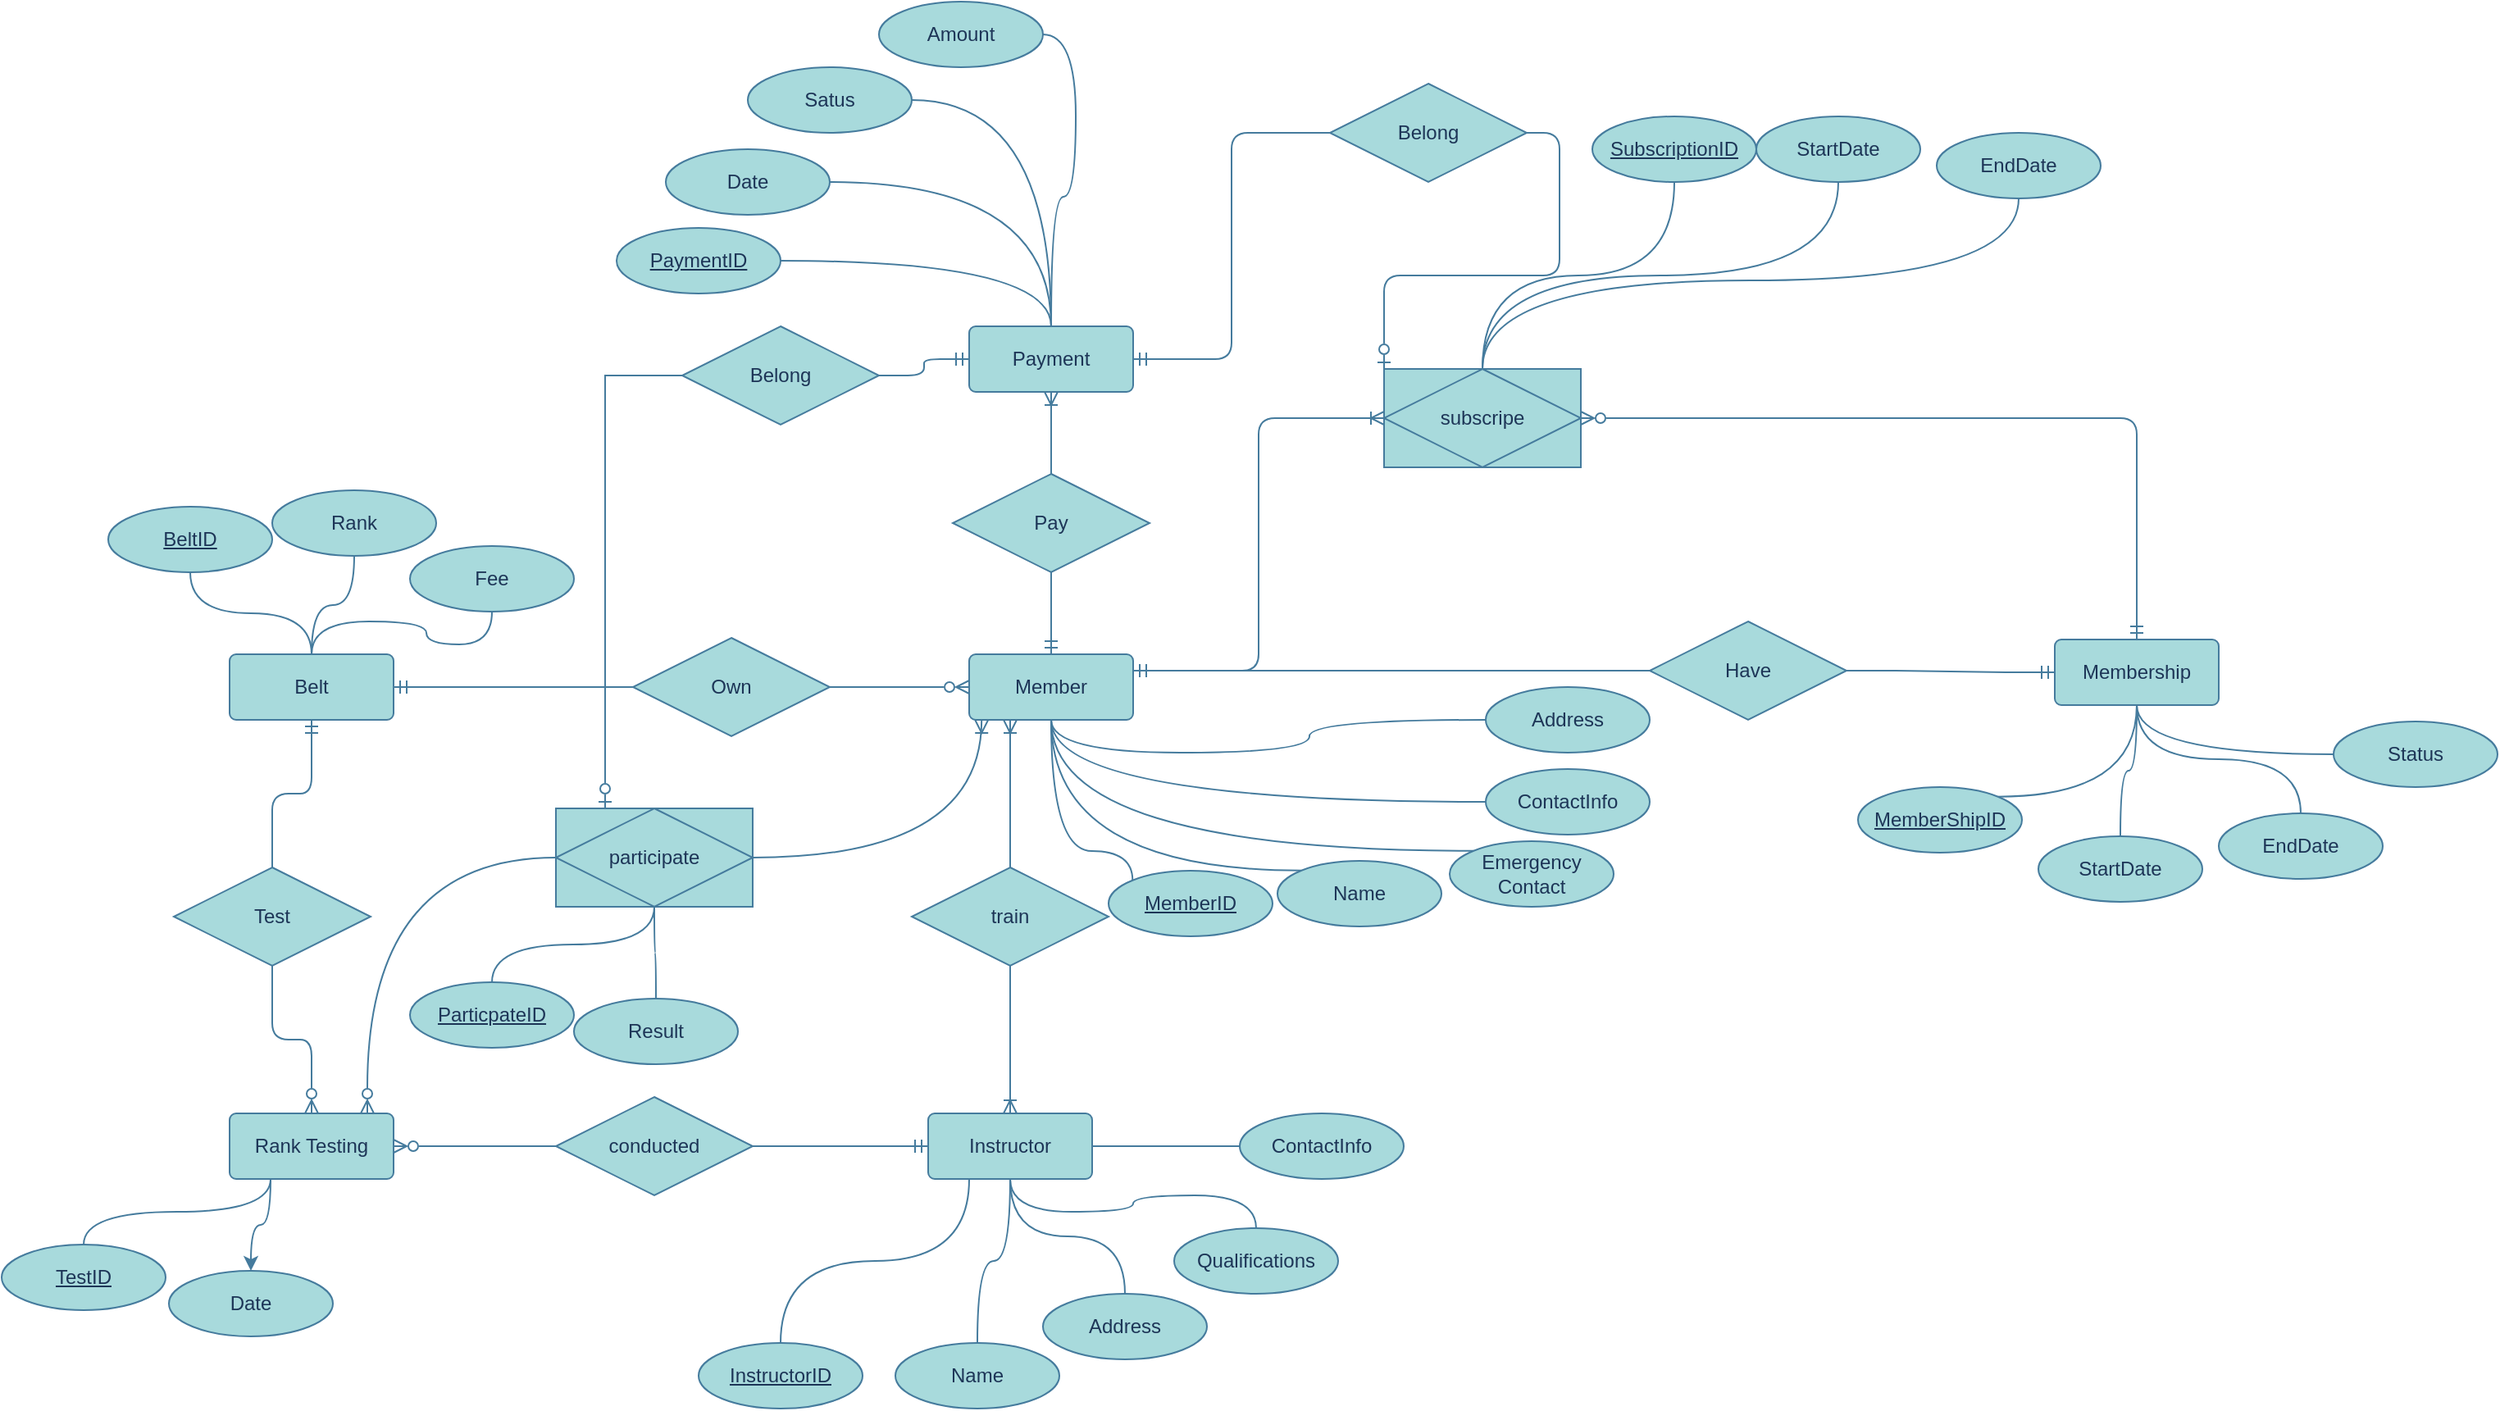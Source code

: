 <mxfile version="26.0.16">
  <diagram id="R2lEEEUBdFMjLlhIrx00" name="Page-1">
    <mxGraphModel dx="1684" dy="1971" grid="1" gridSize="10" guides="1" tooltips="1" connect="1" arrows="1" fold="1" page="1" pageScale="1" pageWidth="850" pageHeight="1100" math="0" shadow="0" extFonts="Permanent Marker^https://fonts.googleapis.com/css?family=Permanent+Marker">
      <root>
        <mxCell id="0" />
        <mxCell id="1" parent="0" />
        <mxCell id="ysc81xDm8aQt-sF4rHXD-19" value="Member" style="rounded=1;arcSize=10;whiteSpace=wrap;html=1;align=center;labelBackgroundColor=none;fillColor=#A8DADC;strokeColor=#457B9D;fontColor=#1D3557;" parent="1" vertex="1">
          <mxGeometry x="65" y="40" width="100" height="40" as="geometry" />
        </mxCell>
        <mxCell id="ysc81xDm8aQt-sF4rHXD-20" value="Instructor" style="rounded=1;arcSize=10;whiteSpace=wrap;html=1;align=center;labelBackgroundColor=none;fillColor=#A8DADC;strokeColor=#457B9D;fontColor=#1D3557;" parent="1" vertex="1">
          <mxGeometry x="40" y="320" width="100" height="40" as="geometry" />
        </mxCell>
        <mxCell id="nUIHT7rJCE-27V1YkCyQ-2" value="Membership" style="rounded=1;arcSize=10;whiteSpace=wrap;html=1;align=center;strokeColor=#457B9D;fontColor=#1D3557;fillColor=#A8DADC;labelBackgroundColor=none;" parent="1" vertex="1">
          <mxGeometry x="727" y="31" width="100" height="40" as="geometry" />
        </mxCell>
        <mxCell id="KXVJTQez2bZqWLIUOeJD-2" value="" style="edgeStyle=orthogonalEdgeStyle;rounded=0;orthogonalLoop=1;jettySize=auto;html=1;strokeColor=#457B9D;fontColor=#1D3557;fillColor=#A8DADC;endArrow=none;endFill=0;startFill=0;curved=1;" edge="1" parent="1" source="nUIHT7rJCE-27V1YkCyQ-3" target="KXVJTQez2bZqWLIUOeJD-1">
          <mxGeometry relative="1" as="geometry" />
        </mxCell>
        <mxCell id="KXVJTQez2bZqWLIUOeJD-4" value="" style="edgeStyle=orthogonalEdgeStyle;rounded=0;orthogonalLoop=1;jettySize=auto;html=1;strokeColor=#457B9D;fontColor=#1D3557;fillColor=#A8DADC;endArrow=none;endFill=0;startFill=0;curved=1;" edge="1" parent="1" source="nUIHT7rJCE-27V1YkCyQ-3" target="KXVJTQez2bZqWLIUOeJD-3">
          <mxGeometry relative="1" as="geometry" />
        </mxCell>
        <mxCell id="KXVJTQez2bZqWLIUOeJD-6" style="edgeStyle=orthogonalEdgeStyle;rounded=0;orthogonalLoop=1;jettySize=auto;html=1;exitX=0.5;exitY=0;exitDx=0;exitDy=0;entryX=0.5;entryY=1;entryDx=0;entryDy=0;strokeColor=#457B9D;fontColor=#1D3557;fillColor=#A8DADC;endArrow=none;endFill=0;startFill=0;curved=1;" edge="1" parent="1" source="nUIHT7rJCE-27V1YkCyQ-3" target="KXVJTQez2bZqWLIUOeJD-5">
          <mxGeometry relative="1" as="geometry" />
        </mxCell>
        <mxCell id="nUIHT7rJCE-27V1YkCyQ-3" value="Belt" style="rounded=1;arcSize=10;whiteSpace=wrap;html=1;align=center;strokeColor=#457B9D;fontColor=#1D3557;fillColor=#A8DADC;labelBackgroundColor=none;" parent="1" vertex="1">
          <mxGeometry x="-386" y="40" width="100" height="40" as="geometry" />
        </mxCell>
        <mxCell id="KXVJTQez2bZqWLIUOeJD-13" style="edgeStyle=orthogonalEdgeStyle;rounded=0;orthogonalLoop=1;jettySize=auto;html=1;exitX=0.25;exitY=1;exitDx=0;exitDy=0;strokeColor=#457B9D;fontColor=#1D3557;fillColor=#A8DADC;curved=1;" edge="1" parent="1" source="nUIHT7rJCE-27V1YkCyQ-4" target="KXVJTQez2bZqWLIUOeJD-12">
          <mxGeometry relative="1" as="geometry" />
        </mxCell>
        <mxCell id="nUIHT7rJCE-27V1YkCyQ-4" value="Rank Testing" style="rounded=1;arcSize=10;whiteSpace=wrap;html=1;align=center;strokeColor=#457B9D;fontColor=#1D3557;fillColor=#A8DADC;labelBackgroundColor=none;" parent="1" vertex="1">
          <mxGeometry x="-386" y="320" width="100" height="40" as="geometry" />
        </mxCell>
        <mxCell id="nUIHT7rJCE-27V1YkCyQ-5" value="Payment" style="rounded=1;arcSize=10;whiteSpace=wrap;html=1;align=center;strokeColor=#457B9D;fontColor=#1D3557;fillColor=#A8DADC;labelBackgroundColor=none;" parent="1" vertex="1">
          <mxGeometry x="65" y="-160" width="100" height="40" as="geometry" />
        </mxCell>
        <mxCell id="gwWRFYkYZBfwvR-6La1C-45" value="" style="edgeStyle=orthogonalEdgeStyle;orthogonalLoop=1;jettySize=auto;html=1;strokeColor=#457B9D;fontColor=default;fillColor=#A8DADC;endArrow=ERmandOne;endFill=0;labelBackgroundColor=none;startArrow=ERzeroToMany;startFill=0;" parent="1" source="nUIHT7rJCE-27V1YkCyQ-6" target="nUIHT7rJCE-27V1YkCyQ-2" edge="1">
          <mxGeometry relative="1" as="geometry" />
        </mxCell>
        <mxCell id="gwWRFYkYZBfwvR-6La1C-46" value="" style="edgeStyle=orthogonalEdgeStyle;orthogonalLoop=1;jettySize=auto;html=1;strokeColor=#457B9D;fontColor=default;fillColor=#A8DADC;entryX=1;entryY=0.25;entryDx=0;entryDy=0;endArrow=ERmandOne;endFill=0;labelBackgroundColor=none;startArrow=ERoneToMany;startFill=0;" parent="1" source="nUIHT7rJCE-27V1YkCyQ-6" target="ysc81xDm8aQt-sF4rHXD-19" edge="1">
          <mxGeometry relative="1" as="geometry">
            <mxPoint x="200" y="60" as="targetPoint" />
          </mxGeometry>
        </mxCell>
        <mxCell id="nUIHT7rJCE-27V1YkCyQ-6" value="subscripe" style="shape=associativeEntity;whiteSpace=wrap;html=1;align=center;strokeColor=#457B9D;fontColor=#1D3557;fillColor=#A8DADC;" parent="1" vertex="1">
          <mxGeometry x="318" y="-134" width="120" height="60" as="geometry" />
        </mxCell>
        <mxCell id="gwWRFYkYZBfwvR-6La1C-38" value="" style="edgeStyle=orthogonalEdgeStyle;orthogonalLoop=1;jettySize=auto;html=1;strokeColor=#457B9D;fontColor=default;fillColor=#A8DADC;endArrow=ERzeroToMany;endFill=0;labelBackgroundColor=none;" parent="1" source="nUIHT7rJCE-27V1YkCyQ-9" target="ysc81xDm8aQt-sF4rHXD-19" edge="1">
          <mxGeometry relative="1" as="geometry" />
        </mxCell>
        <mxCell id="gwWRFYkYZBfwvR-6La1C-40" value="" style="edgeStyle=orthogonalEdgeStyle;orthogonalLoop=1;jettySize=auto;html=1;strokeColor=#457B9D;fontColor=default;fillColor=#A8DADC;endArrow=ERmandOne;endFill=0;labelBackgroundColor=none;" parent="1" source="nUIHT7rJCE-27V1YkCyQ-9" target="nUIHT7rJCE-27V1YkCyQ-3" edge="1">
          <mxGeometry relative="1" as="geometry" />
        </mxCell>
        <mxCell id="nUIHT7rJCE-27V1YkCyQ-9" value="Own" style="shape=rhombus;perimeter=rhombusPerimeter;whiteSpace=wrap;html=1;align=center;strokeColor=#457B9D;fontColor=#1D3557;fillColor=#A8DADC;labelBackgroundColor=none;" parent="1" vertex="1">
          <mxGeometry x="-140" y="30" width="120" height="60" as="geometry" />
        </mxCell>
        <mxCell id="gwWRFYkYZBfwvR-6La1C-30" value="" style="edgeStyle=orthogonalEdgeStyle;orthogonalLoop=1;jettySize=auto;html=1;strokeColor=#457B9D;fontColor=default;fillColor=#A8DADC;entryX=0.25;entryY=1;entryDx=0;entryDy=0;endArrow=ERoneToMany;endFill=0;labelBackgroundColor=none;" parent="1" source="nUIHT7rJCE-27V1YkCyQ-12" target="ysc81xDm8aQt-sF4rHXD-19" edge="1">
          <mxGeometry relative="1" as="geometry">
            <mxPoint x="68" y="80" as="targetPoint" />
          </mxGeometry>
        </mxCell>
        <mxCell id="gwWRFYkYZBfwvR-6La1C-31" value="" style="edgeStyle=orthogonalEdgeStyle;orthogonalLoop=1;jettySize=auto;html=1;strokeColor=#457B9D;fontColor=default;fillColor=#A8DADC;endArrow=ERoneToMany;endFill=0;labelBackgroundColor=none;" parent="1" source="nUIHT7rJCE-27V1YkCyQ-12" target="ysc81xDm8aQt-sF4rHXD-20" edge="1">
          <mxGeometry relative="1" as="geometry" />
        </mxCell>
        <mxCell id="nUIHT7rJCE-27V1YkCyQ-12" value="train" style="shape=rhombus;perimeter=rhombusPerimeter;whiteSpace=wrap;html=1;align=center;strokeColor=#457B9D;fontColor=#1D3557;fillColor=#A8DADC;rotation=0;labelBackgroundColor=none;" parent="1" vertex="1">
          <mxGeometry x="30" y="170" width="120" height="60" as="geometry" />
        </mxCell>
        <mxCell id="gwWRFYkYZBfwvR-6La1C-42" style="edgeStyle=orthogonalEdgeStyle;orthogonalLoop=1;jettySize=auto;html=1;exitX=0;exitY=0.5;exitDx=0;exitDy=0;entryX=0.84;entryY=0;entryDx=0;entryDy=0;strokeColor=#457B9D;fontColor=default;fillColor=#A8DADC;rounded=0;curved=1;entryPerimeter=0;endArrow=ERzeroToMany;endFill=0;labelBackgroundColor=none;" parent="1" source="nUIHT7rJCE-27V1YkCyQ-15" target="nUIHT7rJCE-27V1YkCyQ-4" edge="1">
          <mxGeometry relative="1" as="geometry" />
        </mxCell>
        <mxCell id="gwWRFYkYZBfwvR-6La1C-60" style="edgeStyle=orthogonalEdgeStyle;orthogonalLoop=1;jettySize=auto;html=1;exitX=1;exitY=0.5;exitDx=0;exitDy=0;strokeColor=#457B9D;fontColor=default;fillColor=#A8DADC;rounded=0;curved=1;entryX=0.076;entryY=1;entryDx=0;entryDy=0;entryPerimeter=0;endArrow=ERoneToMany;endFill=0;labelBackgroundColor=none;" parent="1" source="nUIHT7rJCE-27V1YkCyQ-15" target="ysc81xDm8aQt-sF4rHXD-19" edge="1">
          <mxGeometry relative="1" as="geometry">
            <mxPoint x="50" y="80" as="targetPoint" />
          </mxGeometry>
        </mxCell>
        <mxCell id="KXVJTQez2bZqWLIUOeJD-15" value="" style="edgeStyle=orthogonalEdgeStyle;rounded=0;orthogonalLoop=1;jettySize=auto;html=1;strokeColor=#457B9D;fontColor=#1D3557;fillColor=#A8DADC;curved=1;endArrow=none;startFill=0;" edge="1" parent="1" source="nUIHT7rJCE-27V1YkCyQ-15" target="KXVJTQez2bZqWLIUOeJD-14">
          <mxGeometry relative="1" as="geometry" />
        </mxCell>
        <mxCell id="KXVJTQez2bZqWLIUOeJD-17" style="edgeStyle=orthogonalEdgeStyle;rounded=0;orthogonalLoop=1;jettySize=auto;html=1;exitX=0.5;exitY=1;exitDx=0;exitDy=0;entryX=0.5;entryY=0;entryDx=0;entryDy=0;strokeColor=#457B9D;fontColor=#1D3557;fillColor=#A8DADC;curved=1;endArrow=none;startFill=0;" edge="1" parent="1" source="nUIHT7rJCE-27V1YkCyQ-15" target="KXVJTQez2bZqWLIUOeJD-16">
          <mxGeometry relative="1" as="geometry" />
        </mxCell>
        <mxCell id="nUIHT7rJCE-27V1YkCyQ-15" value="participate" style="shape=associativeEntity;whiteSpace=wrap;html=1;align=center;strokeColor=#457B9D;fontColor=#1D3557;fillColor=#A8DADC;" parent="1" vertex="1">
          <mxGeometry x="-187" y="134" width="120" height="60" as="geometry" />
        </mxCell>
        <mxCell id="gwWRFYkYZBfwvR-6La1C-36" value="" style="edgeStyle=orthogonalEdgeStyle;orthogonalLoop=1;jettySize=auto;html=1;strokeColor=#457B9D;fontColor=default;fillColor=#A8DADC;endArrow=ERmandOne;endFill=0;labelBackgroundColor=none;" parent="1" source="nUIHT7rJCE-27V1YkCyQ-20" target="ysc81xDm8aQt-sF4rHXD-20" edge="1">
          <mxGeometry relative="1" as="geometry" />
        </mxCell>
        <mxCell id="gwWRFYkYZBfwvR-6La1C-37" value="" style="edgeStyle=orthogonalEdgeStyle;orthogonalLoop=1;jettySize=auto;html=1;strokeColor=#457B9D;fontColor=default;fillColor=#A8DADC;endArrow=ERzeroToMany;endFill=0;labelBackgroundColor=none;" parent="1" source="nUIHT7rJCE-27V1YkCyQ-20" target="nUIHT7rJCE-27V1YkCyQ-4" edge="1">
          <mxGeometry relative="1" as="geometry" />
        </mxCell>
        <mxCell id="nUIHT7rJCE-27V1YkCyQ-20" value="conducted" style="shape=rhombus;perimeter=rhombusPerimeter;whiteSpace=wrap;html=1;align=center;strokeColor=#457B9D;fontColor=#1D3557;fillColor=#A8DADC;labelBackgroundColor=none;" parent="1" vertex="1">
          <mxGeometry x="-187" y="310" width="120" height="60" as="geometry" />
        </mxCell>
        <mxCell id="gwWRFYkYZBfwvR-6La1C-43" value="" style="edgeStyle=orthogonalEdgeStyle;orthogonalLoop=1;jettySize=auto;html=1;strokeColor=#457B9D;fontColor=default;fillColor=#A8DADC;endArrow=ERzeroToMany;endFill=0;labelBackgroundColor=none;" parent="1" source="nUIHT7rJCE-27V1YkCyQ-23" target="nUIHT7rJCE-27V1YkCyQ-4" edge="1">
          <mxGeometry relative="1" as="geometry" />
        </mxCell>
        <mxCell id="gwWRFYkYZBfwvR-6La1C-44" value="" style="edgeStyle=orthogonalEdgeStyle;orthogonalLoop=1;jettySize=auto;html=1;strokeColor=#457B9D;fontColor=default;fillColor=#A8DADC;endArrow=ERmandOne;endFill=0;labelBackgroundColor=none;" parent="1" source="nUIHT7rJCE-27V1YkCyQ-23" target="nUIHT7rJCE-27V1YkCyQ-3" edge="1">
          <mxGeometry relative="1" as="geometry" />
        </mxCell>
        <mxCell id="nUIHT7rJCE-27V1YkCyQ-23" value="Test" style="shape=rhombus;perimeter=rhombusPerimeter;whiteSpace=wrap;html=1;align=center;strokeColor=#457B9D;fontColor=#1D3557;fillColor=#A8DADC;labelBackgroundColor=none;" parent="1" vertex="1">
          <mxGeometry x="-420" y="170" width="120" height="60" as="geometry" />
        </mxCell>
        <mxCell id="gwWRFYkYZBfwvR-6La1C-48" value="" style="edgeStyle=orthogonalEdgeStyle;orthogonalLoop=1;jettySize=auto;html=1;strokeColor=#457B9D;fontColor=default;fillColor=#A8DADC;endArrow=ERoneToMany;endFill=0;labelBackgroundColor=none;" parent="1" source="gwWRFYkYZBfwvR-6La1C-47" target="nUIHT7rJCE-27V1YkCyQ-5" edge="1">
          <mxGeometry relative="1" as="geometry" />
        </mxCell>
        <mxCell id="gwWRFYkYZBfwvR-6La1C-49" value="" style="edgeStyle=orthogonalEdgeStyle;orthogonalLoop=1;jettySize=auto;html=1;strokeColor=#457B9D;fontColor=default;fillColor=#A8DADC;endArrow=ERmandOne;endFill=0;labelBackgroundColor=none;" parent="1" source="gwWRFYkYZBfwvR-6La1C-47" target="ysc81xDm8aQt-sF4rHXD-19" edge="1">
          <mxGeometry relative="1" as="geometry" />
        </mxCell>
        <mxCell id="gwWRFYkYZBfwvR-6La1C-47" value="Pay" style="shape=rhombus;perimeter=rhombusPerimeter;whiteSpace=wrap;html=1;align=center;strokeColor=#457B9D;fontColor=#1D3557;fillColor=#A8DADC;labelBackgroundColor=none;" parent="1" vertex="1">
          <mxGeometry x="55" y="-70" width="120" height="60" as="geometry" />
        </mxCell>
        <mxCell id="gwWRFYkYZBfwvR-6La1C-57" style="edgeStyle=orthogonalEdgeStyle;orthogonalLoop=1;jettySize=auto;html=1;exitX=1;exitY=0.5;exitDx=0;exitDy=0;entryX=0;entryY=0.5;entryDx=0;entryDy=0;strokeColor=#457B9D;fontColor=default;fillColor=#A8DADC;endArrow=ERmandOne;endFill=0;labelBackgroundColor=none;" parent="1" source="gwWRFYkYZBfwvR-6La1C-50" target="nUIHT7rJCE-27V1YkCyQ-5" edge="1">
          <mxGeometry relative="1" as="geometry" />
        </mxCell>
        <mxCell id="KXVJTQez2bZqWLIUOeJD-9" style="edgeStyle=orthogonalEdgeStyle;rounded=0;orthogonalLoop=1;jettySize=auto;html=1;exitX=0;exitY=0.5;exitDx=0;exitDy=0;entryX=0.25;entryY=0;entryDx=0;entryDy=0;strokeColor=#457B9D;fontColor=#1D3557;fillColor=#A8DADC;endArrow=ERzeroToOne;endFill=0;" edge="1" parent="1" source="gwWRFYkYZBfwvR-6La1C-50" target="nUIHT7rJCE-27V1YkCyQ-15">
          <mxGeometry relative="1" as="geometry" />
        </mxCell>
        <mxCell id="gwWRFYkYZBfwvR-6La1C-50" value="Belong" style="shape=rhombus;perimeter=rhombusPerimeter;whiteSpace=wrap;html=1;align=center;strokeColor=#457B9D;fontColor=#1D3557;fillColor=#A8DADC;labelBackgroundColor=none;" parent="1" vertex="1">
          <mxGeometry x="-110" y="-160" width="120" height="60" as="geometry" />
        </mxCell>
        <mxCell id="gwWRFYkYZBfwvR-6La1C-58" style="edgeStyle=orthogonalEdgeStyle;orthogonalLoop=1;jettySize=auto;html=1;exitX=0;exitY=0.5;exitDx=0;exitDy=0;entryX=1;entryY=0.5;entryDx=0;entryDy=0;strokeColor=#457B9D;fontColor=default;fillColor=#A8DADC;endArrow=ERmandOne;endFill=0;labelBackgroundColor=none;" parent="1" source="gwWRFYkYZBfwvR-6La1C-51" target="nUIHT7rJCE-27V1YkCyQ-5" edge="1">
          <mxGeometry relative="1" as="geometry" />
        </mxCell>
        <mxCell id="gwWRFYkYZBfwvR-6La1C-59" style="edgeStyle=orthogonalEdgeStyle;orthogonalLoop=1;jettySize=auto;html=1;exitX=1;exitY=0.5;exitDx=0;exitDy=0;strokeColor=#457B9D;fontColor=default;fillColor=#A8DADC;endArrow=ERzeroToOne;endFill=0;labelBackgroundColor=none;entryX=0;entryY=0;entryDx=0;entryDy=0;" parent="1" source="gwWRFYkYZBfwvR-6La1C-51" target="nUIHT7rJCE-27V1YkCyQ-6" edge="1">
          <mxGeometry relative="1" as="geometry">
            <mxPoint x="355" y="-158" as="targetPoint" />
          </mxGeometry>
        </mxCell>
        <mxCell id="gwWRFYkYZBfwvR-6La1C-51" value="Belong" style="shape=rhombus;perimeter=rhombusPerimeter;whiteSpace=wrap;html=1;align=center;strokeColor=#457B9D;fontColor=#1D3557;fillColor=#A8DADC;labelBackgroundColor=none;" parent="1" vertex="1">
          <mxGeometry x="285" y="-308" width="120" height="60" as="geometry" />
        </mxCell>
        <mxCell id="gwWRFYkYZBfwvR-6La1C-84" style="edgeStyle=orthogonalEdgeStyle;orthogonalLoop=1;jettySize=auto;html=1;exitX=0;exitY=0;exitDx=0;exitDy=0;entryX=0.5;entryY=1;entryDx=0;entryDy=0;strokeColor=#457B9D;fontColor=default;fillColor=#A8DADC;rounded=0;curved=1;endArrow=none;startFill=0;labelBackgroundColor=none;" parent="1" source="gwWRFYkYZBfwvR-6La1C-62" target="ysc81xDm8aQt-sF4rHXD-19" edge="1">
          <mxGeometry relative="1" as="geometry">
            <Array as="points">
              <mxPoint x="165" y="160" />
              <mxPoint x="115" y="160" />
            </Array>
          </mxGeometry>
        </mxCell>
        <mxCell id="gwWRFYkYZBfwvR-6La1C-62" value="MemberID" style="ellipse;whiteSpace=wrap;html=1;align=center;fontStyle=4;strokeColor=#457B9D;fontColor=#1D3557;fillColor=#A8DADC;labelBackgroundColor=none;" parent="1" vertex="1">
          <mxGeometry x="150" y="172" width="100" height="40" as="geometry" />
        </mxCell>
        <mxCell id="gwWRFYkYZBfwvR-6La1C-86" style="edgeStyle=orthogonalEdgeStyle;orthogonalLoop=1;jettySize=auto;html=1;exitX=0;exitY=0;exitDx=0;exitDy=0;entryX=0.5;entryY=1;entryDx=0;entryDy=0;strokeColor=#457B9D;fontColor=default;fillColor=#A8DADC;rounded=0;curved=1;endArrow=none;startFill=0;labelBackgroundColor=none;" parent="1" source="gwWRFYkYZBfwvR-6La1C-63" target="ysc81xDm8aQt-sF4rHXD-19" edge="1">
          <mxGeometry relative="1" as="geometry" />
        </mxCell>
        <mxCell id="gwWRFYkYZBfwvR-6La1C-63" value="Name" style="ellipse;whiteSpace=wrap;html=1;align=center;strokeColor=#457B9D;fontColor=#1D3557;fillColor=#A8DADC;labelBackgroundColor=none;" parent="1" vertex="1">
          <mxGeometry x="253" y="166" width="100" height="40" as="geometry" />
        </mxCell>
        <mxCell id="gwWRFYkYZBfwvR-6La1C-90" style="edgeStyle=orthogonalEdgeStyle;orthogonalLoop=1;jettySize=auto;html=1;exitX=0;exitY=0.5;exitDx=0;exitDy=0;entryX=0.5;entryY=1;entryDx=0;entryDy=0;strokeColor=#457B9D;fontColor=default;fillColor=#A8DADC;rounded=0;curved=1;endArrow=none;startFill=0;labelBackgroundColor=none;" parent="1" source="gwWRFYkYZBfwvR-6La1C-64" target="ysc81xDm8aQt-sF4rHXD-19" edge="1">
          <mxGeometry relative="1" as="geometry" />
        </mxCell>
        <mxCell id="gwWRFYkYZBfwvR-6La1C-64" value="Address" style="ellipse;whiteSpace=wrap;html=1;align=center;strokeColor=#457B9D;fontColor=#1D3557;fillColor=#A8DADC;labelBackgroundColor=none;" parent="1" vertex="1">
          <mxGeometry x="380" y="60" width="100" height="40" as="geometry" />
        </mxCell>
        <mxCell id="gwWRFYkYZBfwvR-6La1C-89" style="edgeStyle=orthogonalEdgeStyle;orthogonalLoop=1;jettySize=auto;html=1;exitX=0;exitY=0.5;exitDx=0;exitDy=0;entryX=0.5;entryY=1;entryDx=0;entryDy=0;strokeColor=#457B9D;fontColor=default;fillColor=#A8DADC;rounded=0;curved=1;endArrow=none;startFill=0;labelBackgroundColor=none;" parent="1" source="gwWRFYkYZBfwvR-6La1C-65" target="ysc81xDm8aQt-sF4rHXD-19" edge="1">
          <mxGeometry relative="1" as="geometry" />
        </mxCell>
        <mxCell id="gwWRFYkYZBfwvR-6La1C-65" value="ContactInfo" style="ellipse;whiteSpace=wrap;html=1;align=center;strokeColor=#457B9D;fontColor=#1D3557;fillColor=#A8DADC;labelBackgroundColor=none;" parent="1" vertex="1">
          <mxGeometry x="380" y="110" width="100" height="40" as="geometry" />
        </mxCell>
        <mxCell id="gwWRFYkYZBfwvR-6La1C-87" style="edgeStyle=orthogonalEdgeStyle;orthogonalLoop=1;jettySize=auto;html=1;exitX=0;exitY=0;exitDx=0;exitDy=0;entryX=0.5;entryY=1;entryDx=0;entryDy=0;strokeColor=#457B9D;fontColor=default;fillColor=#A8DADC;rounded=0;curved=1;endArrow=none;startFill=0;labelBackgroundColor=none;" parent="1" source="gwWRFYkYZBfwvR-6La1C-66" target="ysc81xDm8aQt-sF4rHXD-19" edge="1">
          <mxGeometry relative="1" as="geometry" />
        </mxCell>
        <mxCell id="gwWRFYkYZBfwvR-6La1C-66" value="Emergency &lt;br/&gt;Contact" style="ellipse;whiteSpace=wrap;html=1;align=center;strokeColor=#457B9D;fontColor=#1D3557;fillColor=#A8DADC;labelBackgroundColor=none;" parent="1" vertex="1">
          <mxGeometry x="358" y="154" width="100" height="40" as="geometry" />
        </mxCell>
        <mxCell id="gwWRFYkYZBfwvR-6La1C-74" style="edgeStyle=orthogonalEdgeStyle;orthogonalLoop=1;jettySize=auto;html=1;exitX=0.5;exitY=0;exitDx=0;exitDy=0;entryX=0.25;entryY=1;entryDx=0;entryDy=0;strokeColor=#457B9D;fontColor=default;fillColor=#A8DADC;endArrow=none;startFill=0;rounded=0;curved=1;labelBackgroundColor=none;" parent="1" source="gwWRFYkYZBfwvR-6La1C-73" target="ysc81xDm8aQt-sF4rHXD-20" edge="1">
          <mxGeometry relative="1" as="geometry" />
        </mxCell>
        <mxCell id="gwWRFYkYZBfwvR-6La1C-73" value="InstructorID" style="ellipse;whiteSpace=wrap;html=1;align=center;fontStyle=4;strokeColor=#457B9D;fontColor=#1D3557;fillColor=#A8DADC;labelBackgroundColor=none;" parent="1" vertex="1">
          <mxGeometry x="-100" y="460" width="100" height="40" as="geometry" />
        </mxCell>
        <mxCell id="gwWRFYkYZBfwvR-6La1C-82" style="edgeStyle=orthogonalEdgeStyle;orthogonalLoop=1;jettySize=auto;html=1;exitX=0.5;exitY=0;exitDx=0;exitDy=0;entryX=0.5;entryY=1;entryDx=0;entryDy=0;strokeColor=#457B9D;fontColor=default;fillColor=#A8DADC;endArrow=none;startFill=0;rounded=0;curved=1;labelBackgroundColor=none;" parent="1" source="gwWRFYkYZBfwvR-6La1C-75" target="ysc81xDm8aQt-sF4rHXD-20" edge="1">
          <mxGeometry relative="1" as="geometry" />
        </mxCell>
        <mxCell id="gwWRFYkYZBfwvR-6La1C-75" value="Qualifications" style="ellipse;whiteSpace=wrap;html=1;align=center;strokeColor=#457B9D;fontColor=#1D3557;fillColor=#A8DADC;labelBackgroundColor=none;" parent="1" vertex="1">
          <mxGeometry x="190" y="390" width="100" height="40" as="geometry" />
        </mxCell>
        <mxCell id="gwWRFYkYZBfwvR-6La1C-83" value="" style="edgeStyle=orthogonalEdgeStyle;orthogonalLoop=1;jettySize=auto;html=1;strokeColor=#457B9D;fontColor=default;fillColor=#A8DADC;endArrow=none;startFill=0;rounded=0;curved=1;labelBackgroundColor=none;" parent="1" source="gwWRFYkYZBfwvR-6La1C-76" target="ysc81xDm8aQt-sF4rHXD-20" edge="1">
          <mxGeometry relative="1" as="geometry" />
        </mxCell>
        <mxCell id="gwWRFYkYZBfwvR-6La1C-76" value="ContactInfo" style="ellipse;whiteSpace=wrap;html=1;align=center;strokeColor=#457B9D;fontColor=#1D3557;fillColor=#A8DADC;labelBackgroundColor=none;" parent="1" vertex="1">
          <mxGeometry x="230" y="320" width="100" height="40" as="geometry" />
        </mxCell>
        <mxCell id="gwWRFYkYZBfwvR-6La1C-81" value="" style="edgeStyle=orthogonalEdgeStyle;orthogonalLoop=1;jettySize=auto;html=1;strokeColor=#457B9D;fontColor=default;fillColor=#A8DADC;endArrow=none;startFill=0;rounded=0;curved=1;labelBackgroundColor=none;" parent="1" source="gwWRFYkYZBfwvR-6La1C-77" target="ysc81xDm8aQt-sF4rHXD-20" edge="1">
          <mxGeometry relative="1" as="geometry" />
        </mxCell>
        <mxCell id="gwWRFYkYZBfwvR-6La1C-77" value="Address" style="ellipse;whiteSpace=wrap;html=1;align=center;strokeColor=#457B9D;fontColor=#1D3557;fillColor=#A8DADC;labelBackgroundColor=none;" parent="1" vertex="1">
          <mxGeometry x="110" y="430" width="100" height="40" as="geometry" />
        </mxCell>
        <mxCell id="gwWRFYkYZBfwvR-6La1C-79" value="" style="edgeStyle=orthogonalEdgeStyle;orthogonalLoop=1;jettySize=auto;html=1;strokeColor=#457B9D;fontColor=default;fillColor=#A8DADC;endArrow=none;startFill=0;rounded=0;curved=1;labelBackgroundColor=none;" parent="1" source="gwWRFYkYZBfwvR-6La1C-78" target="ysc81xDm8aQt-sF4rHXD-20" edge="1">
          <mxGeometry relative="1" as="geometry" />
        </mxCell>
        <mxCell id="gwWRFYkYZBfwvR-6La1C-78" value="Name" style="ellipse;whiteSpace=wrap;html=1;align=center;strokeColor=#457B9D;fontColor=#1D3557;fillColor=#A8DADC;labelBackgroundColor=none;" parent="1" vertex="1">
          <mxGeometry x="20" y="460" width="100" height="40" as="geometry" />
        </mxCell>
        <mxCell id="KXVJTQez2bZqWLIUOeJD-1" value="BeltID" style="ellipse;whiteSpace=wrap;html=1;align=center;fontStyle=4;labelBackgroundColor=none;fillColor=#A8DADC;strokeColor=#457B9D;fontColor=#1D3557;" vertex="1" parent="1">
          <mxGeometry x="-460" y="-50" width="100" height="40" as="geometry" />
        </mxCell>
        <mxCell id="KXVJTQez2bZqWLIUOeJD-3" value="Rank" style="ellipse;whiteSpace=wrap;html=1;align=center;strokeColor=#457B9D;fontColor=#1D3557;fillColor=#A8DADC;" vertex="1" parent="1">
          <mxGeometry x="-360" y="-60" width="100" height="40" as="geometry" />
        </mxCell>
        <mxCell id="KXVJTQez2bZqWLIUOeJD-5" value="Fee" style="ellipse;whiteSpace=wrap;html=1;align=center;strokeColor=#457B9D;fontColor=#1D3557;fillColor=#A8DADC;" vertex="1" parent="1">
          <mxGeometry x="-276" y="-26" width="100" height="40" as="geometry" />
        </mxCell>
        <mxCell id="KXVJTQez2bZqWLIUOeJD-10" value="" style="edgeStyle=orthogonalEdgeStyle;rounded=0;orthogonalLoop=1;jettySize=auto;html=1;strokeColor=#457B9D;fontColor=#1D3557;fillColor=#A8DADC;endArrow=none;endFill=0;startFill=0;curved=1;exitX=0.25;exitY=1;exitDx=0;exitDy=0;" edge="1" parent="1" target="KXVJTQez2bZqWLIUOeJD-11" source="nUIHT7rJCE-27V1YkCyQ-4">
          <mxGeometry relative="1" as="geometry">
            <mxPoint x="-360.06" y="385.35" as="sourcePoint" />
          </mxGeometry>
        </mxCell>
        <mxCell id="KXVJTQez2bZqWLIUOeJD-11" value="TestID" style="ellipse;whiteSpace=wrap;html=1;align=center;fontStyle=4;labelBackgroundColor=none;fillColor=#A8DADC;strokeColor=#457B9D;fontColor=#1D3557;" vertex="1" parent="1">
          <mxGeometry x="-525" y="400.0" width="100" height="40" as="geometry" />
        </mxCell>
        <mxCell id="KXVJTQez2bZqWLIUOeJD-12" value="Date" style="ellipse;whiteSpace=wrap;html=1;align=center;strokeColor=#457B9D;fontColor=#1D3557;fillColor=#A8DADC;" vertex="1" parent="1">
          <mxGeometry x="-423" y="416" width="100" height="40" as="geometry" />
        </mxCell>
        <mxCell id="KXVJTQez2bZqWLIUOeJD-14" value="Result" style="ellipse;whiteSpace=wrap;html=1;align=center;strokeColor=#457B9D;fontColor=#1D3557;fillColor=#A8DADC;" vertex="1" parent="1">
          <mxGeometry x="-176" y="250" width="100" height="40" as="geometry" />
        </mxCell>
        <mxCell id="KXVJTQez2bZqWLIUOeJD-16" value="ParticpateID" style="ellipse;whiteSpace=wrap;html=1;align=center;fontStyle=4;labelBackgroundColor=none;fillColor=#A8DADC;strokeColor=#457B9D;fontColor=#1D3557;" vertex="1" parent="1">
          <mxGeometry x="-276" y="240" width="100" height="40" as="geometry" />
        </mxCell>
        <mxCell id="KXVJTQez2bZqWLIUOeJD-19" style="edgeStyle=orthogonalEdgeStyle;rounded=0;orthogonalLoop=1;jettySize=auto;html=1;exitX=0.5;exitY=1;exitDx=0;exitDy=0;entryX=0.5;entryY=0;entryDx=0;entryDy=0;strokeColor=#457B9D;fontColor=#1D3557;fillColor=#A8DADC;curved=1;endArrow=none;startFill=0;" edge="1" parent="1" source="KXVJTQez2bZqWLIUOeJD-18" target="nUIHT7rJCE-27V1YkCyQ-6">
          <mxGeometry relative="1" as="geometry" />
        </mxCell>
        <mxCell id="KXVJTQez2bZqWLIUOeJD-18" value="SubscriptionID" style="ellipse;whiteSpace=wrap;html=1;align=center;fontStyle=4;strokeColor=#457B9D;fontColor=#1D3557;fillColor=#A8DADC;" vertex="1" parent="1">
          <mxGeometry x="445" y="-288" width="100" height="40" as="geometry" />
        </mxCell>
        <mxCell id="KXVJTQez2bZqWLIUOeJD-24" style="edgeStyle=orthogonalEdgeStyle;rounded=0;orthogonalLoop=1;jettySize=auto;html=1;exitX=0.5;exitY=1;exitDx=0;exitDy=0;entryX=0.5;entryY=0;entryDx=0;entryDy=0;strokeColor=#457B9D;fontColor=#1D3557;fillColor=#A8DADC;curved=1;endArrow=none;startFill=0;" edge="1" parent="1" source="KXVJTQez2bZqWLIUOeJD-20" target="nUIHT7rJCE-27V1YkCyQ-6">
          <mxGeometry relative="1" as="geometry" />
        </mxCell>
        <mxCell id="KXVJTQez2bZqWLIUOeJD-20" value="StartDate" style="ellipse;whiteSpace=wrap;html=1;align=center;strokeColor=#457B9D;fontColor=#1D3557;fillColor=#A8DADC;" vertex="1" parent="1">
          <mxGeometry x="545" y="-288" width="100" height="40" as="geometry" />
        </mxCell>
        <mxCell id="KXVJTQez2bZqWLIUOeJD-28" style="edgeStyle=orthogonalEdgeStyle;rounded=0;orthogonalLoop=1;jettySize=auto;html=1;exitX=0.5;exitY=1;exitDx=0;exitDy=0;strokeColor=#457B9D;fontColor=#1D3557;fillColor=#A8DADC;entryX=0.5;entryY=0;entryDx=0;entryDy=0;curved=1;endArrow=none;startFill=0;" edge="1" parent="1" source="KXVJTQez2bZqWLIUOeJD-22" target="nUIHT7rJCE-27V1YkCyQ-6">
          <mxGeometry relative="1" as="geometry">
            <mxPoint x="415" y="-168" as="targetPoint" />
            <Array as="points">
              <mxPoint x="705" y="-188" />
              <mxPoint x="378" y="-188" />
            </Array>
          </mxGeometry>
        </mxCell>
        <mxCell id="KXVJTQez2bZqWLIUOeJD-22" value="EndDate" style="ellipse;whiteSpace=wrap;html=1;align=center;strokeColor=#457B9D;fontColor=#1D3557;fillColor=#A8DADC;" vertex="1" parent="1">
          <mxGeometry x="655" y="-278" width="100" height="40" as="geometry" />
        </mxCell>
        <mxCell id="KXVJTQez2bZqWLIUOeJD-39" style="edgeStyle=orthogonalEdgeStyle;rounded=0;orthogonalLoop=1;jettySize=auto;html=1;exitX=1;exitY=0;exitDx=0;exitDy=0;entryX=0.5;entryY=1;entryDx=0;entryDy=0;strokeColor=#457B9D;fontColor=#1D3557;fillColor=#A8DADC;endArrow=none;startFill=0;curved=1;" edge="1" parent="1" source="KXVJTQez2bZqWLIUOeJD-29" target="nUIHT7rJCE-27V1YkCyQ-2">
          <mxGeometry relative="1" as="geometry" />
        </mxCell>
        <mxCell id="KXVJTQez2bZqWLIUOeJD-29" value="MemberShipID" style="ellipse;whiteSpace=wrap;html=1;align=center;fontStyle=4;strokeColor=#457B9D;fontColor=#1D3557;fillColor=#A8DADC;" vertex="1" parent="1">
          <mxGeometry x="607" y="121" width="100" height="40" as="geometry" />
        </mxCell>
        <mxCell id="KXVJTQez2bZqWLIUOeJD-38" style="edgeStyle=orthogonalEdgeStyle;rounded=0;orthogonalLoop=1;jettySize=auto;html=1;exitX=0;exitY=0.5;exitDx=0;exitDy=0;entryX=0.5;entryY=1;entryDx=0;entryDy=0;strokeColor=#457B9D;fontColor=#1D3557;fillColor=#A8DADC;endArrow=none;startFill=0;curved=1;" edge="1" parent="1" source="KXVJTQez2bZqWLIUOeJD-33" target="nUIHT7rJCE-27V1YkCyQ-2">
          <mxGeometry relative="1" as="geometry" />
        </mxCell>
        <mxCell id="KXVJTQez2bZqWLIUOeJD-33" value="Status" style="ellipse;whiteSpace=wrap;html=1;align=center;strokeColor=#457B9D;fontColor=#1D3557;fillColor=#A8DADC;" vertex="1" parent="1">
          <mxGeometry x="897" y="81" width="100" height="40" as="geometry" />
        </mxCell>
        <mxCell id="KXVJTQez2bZqWLIUOeJD-37" style="edgeStyle=orthogonalEdgeStyle;rounded=0;orthogonalLoop=1;jettySize=auto;html=1;exitX=0.5;exitY=0;exitDx=0;exitDy=0;entryX=0.5;entryY=1;entryDx=0;entryDy=0;strokeColor=#457B9D;fontColor=#1D3557;fillColor=#A8DADC;endArrow=none;startFill=0;curved=1;" edge="1" parent="1" source="KXVJTQez2bZqWLIUOeJD-34" target="nUIHT7rJCE-27V1YkCyQ-2">
          <mxGeometry relative="1" as="geometry" />
        </mxCell>
        <mxCell id="KXVJTQez2bZqWLIUOeJD-34" value="EndDate" style="ellipse;whiteSpace=wrap;html=1;align=center;strokeColor=#457B9D;fontColor=#1D3557;fillColor=#A8DADC;" vertex="1" parent="1">
          <mxGeometry x="827" y="137" width="100" height="40" as="geometry" />
        </mxCell>
        <mxCell id="KXVJTQez2bZqWLIUOeJD-36" value="" style="edgeStyle=orthogonalEdgeStyle;rounded=0;orthogonalLoop=1;jettySize=auto;html=1;strokeColor=#457B9D;fontColor=#1D3557;fillColor=#A8DADC;endArrow=none;startFill=0;curved=1;" edge="1" parent="1" source="KXVJTQez2bZqWLIUOeJD-35" target="nUIHT7rJCE-27V1YkCyQ-2">
          <mxGeometry relative="1" as="geometry" />
        </mxCell>
        <mxCell id="KXVJTQez2bZqWLIUOeJD-35" value="StartDate" style="ellipse;whiteSpace=wrap;html=1;align=center;strokeColor=#457B9D;fontColor=#1D3557;fillColor=#A8DADC;" vertex="1" parent="1">
          <mxGeometry x="717" y="151" width="100" height="40" as="geometry" />
        </mxCell>
        <mxCell id="KXVJTQez2bZqWLIUOeJD-44" value="" style="edgeStyle=entityRelationEdgeStyle;fontSize=12;html=1;endArrow=ERmandOne;startArrow=none;rounded=0;strokeColor=#457B9D;fontColor=#1D3557;fillColor=#A8DADC;entryX=0;entryY=0.5;entryDx=0;entryDy=0;exitX=1;exitY=0.5;exitDx=0;exitDy=0;startFill=0;" edge="1" parent="1" source="KXVJTQez2bZqWLIUOeJD-45" target="nUIHT7rJCE-27V1YkCyQ-2">
          <mxGeometry width="100" height="100" relative="1" as="geometry">
            <mxPoint x="450" y="250" as="sourcePoint" />
            <mxPoint x="550" y="150" as="targetPoint" />
          </mxGeometry>
        </mxCell>
        <mxCell id="KXVJTQez2bZqWLIUOeJD-48" value="" style="edgeStyle=entityRelationEdgeStyle;fontSize=12;html=1;endArrow=none;startArrow=ERmandOne;rounded=0;strokeColor=#457B9D;fontColor=#1D3557;fillColor=#A8DADC;entryX=0;entryY=0.5;entryDx=0;entryDy=0;exitX=1;exitY=0.25;exitDx=0;exitDy=0;startFill=0;" edge="1" parent="1" source="ysc81xDm8aQt-sF4rHXD-19" target="KXVJTQez2bZqWLIUOeJD-45">
          <mxGeometry width="100" height="100" relative="1" as="geometry">
            <mxPoint x="165" y="50" as="sourcePoint" />
            <mxPoint x="720" y="44" as="targetPoint" />
          </mxGeometry>
        </mxCell>
        <mxCell id="KXVJTQez2bZqWLIUOeJD-45" value="Have" style="shape=rhombus;perimeter=rhombusPerimeter;whiteSpace=wrap;html=1;align=center;strokeColor=#457B9D;fontColor=#1D3557;fillColor=#A8DADC;" vertex="1" parent="1">
          <mxGeometry x="480" y="20" width="120" height="60" as="geometry" />
        </mxCell>
        <mxCell id="KXVJTQez2bZqWLIUOeJD-55" style="edgeStyle=orthogonalEdgeStyle;rounded=0;orthogonalLoop=1;jettySize=auto;html=1;exitX=1;exitY=0.5;exitDx=0;exitDy=0;entryX=0.5;entryY=0;entryDx=0;entryDy=0;strokeColor=#457B9D;fontColor=#1D3557;fillColor=#A8DADC;endArrow=none;startFill=0;curved=1;" edge="1" parent="1" source="KXVJTQez2bZqWLIUOeJD-49" target="nUIHT7rJCE-27V1YkCyQ-5">
          <mxGeometry relative="1" as="geometry" />
        </mxCell>
        <mxCell id="KXVJTQez2bZqWLIUOeJD-49" value="Date" style="ellipse;whiteSpace=wrap;html=1;align=center;strokeColor=#457B9D;fontColor=#1D3557;fillColor=#A8DADC;" vertex="1" parent="1">
          <mxGeometry x="-120" y="-268" width="100" height="40" as="geometry" />
        </mxCell>
        <mxCell id="KXVJTQez2bZqWLIUOeJD-56" style="edgeStyle=orthogonalEdgeStyle;rounded=0;orthogonalLoop=1;jettySize=auto;html=1;exitX=1;exitY=0.5;exitDx=0;exitDy=0;entryX=0.5;entryY=0;entryDx=0;entryDy=0;strokeColor=#457B9D;fontColor=#1D3557;fillColor=#A8DADC;endArrow=none;startFill=0;curved=1;" edge="1" parent="1" source="KXVJTQez2bZqWLIUOeJD-50" target="nUIHT7rJCE-27V1YkCyQ-5">
          <mxGeometry relative="1" as="geometry" />
        </mxCell>
        <mxCell id="KXVJTQez2bZqWLIUOeJD-50" value="PaymentID" style="ellipse;whiteSpace=wrap;html=1;align=center;fontStyle=4;strokeColor=#457B9D;fontColor=#1D3557;fillColor=#A8DADC;" vertex="1" parent="1">
          <mxGeometry x="-150" y="-220" width="100" height="40" as="geometry" />
        </mxCell>
        <mxCell id="KXVJTQez2bZqWLIUOeJD-53" style="edgeStyle=orthogonalEdgeStyle;rounded=0;orthogonalLoop=1;jettySize=auto;html=1;exitX=1;exitY=0.5;exitDx=0;exitDy=0;strokeColor=#457B9D;fontColor=#1D3557;fillColor=#A8DADC;endArrow=none;startFill=0;curved=1;" edge="1" parent="1" source="KXVJTQez2bZqWLIUOeJD-51" target="nUIHT7rJCE-27V1YkCyQ-5">
          <mxGeometry relative="1" as="geometry" />
        </mxCell>
        <mxCell id="KXVJTQez2bZqWLIUOeJD-51" value="Amount" style="ellipse;whiteSpace=wrap;html=1;align=center;strokeColor=#457B9D;fontColor=#1D3557;fillColor=#A8DADC;" vertex="1" parent="1">
          <mxGeometry x="10" y="-358" width="100" height="40" as="geometry" />
        </mxCell>
        <mxCell id="KXVJTQez2bZqWLIUOeJD-54" style="edgeStyle=orthogonalEdgeStyle;rounded=0;orthogonalLoop=1;jettySize=auto;html=1;exitX=1;exitY=0.5;exitDx=0;exitDy=0;strokeColor=#457B9D;fontColor=#1D3557;fillColor=#A8DADC;entryX=0.5;entryY=0;entryDx=0;entryDy=0;endArrow=none;startFill=0;curved=1;" edge="1" parent="1" source="KXVJTQez2bZqWLIUOeJD-52" target="nUIHT7rJCE-27V1YkCyQ-5">
          <mxGeometry relative="1" as="geometry">
            <mxPoint x="80" y="-200" as="targetPoint" />
          </mxGeometry>
        </mxCell>
        <mxCell id="KXVJTQez2bZqWLIUOeJD-52" value="Satus" style="ellipse;whiteSpace=wrap;html=1;align=center;strokeColor=#457B9D;fontColor=#1D3557;fillColor=#A8DADC;" vertex="1" parent="1">
          <mxGeometry x="-70" y="-318" width="100" height="40" as="geometry" />
        </mxCell>
      </root>
    </mxGraphModel>
  </diagram>
</mxfile>
